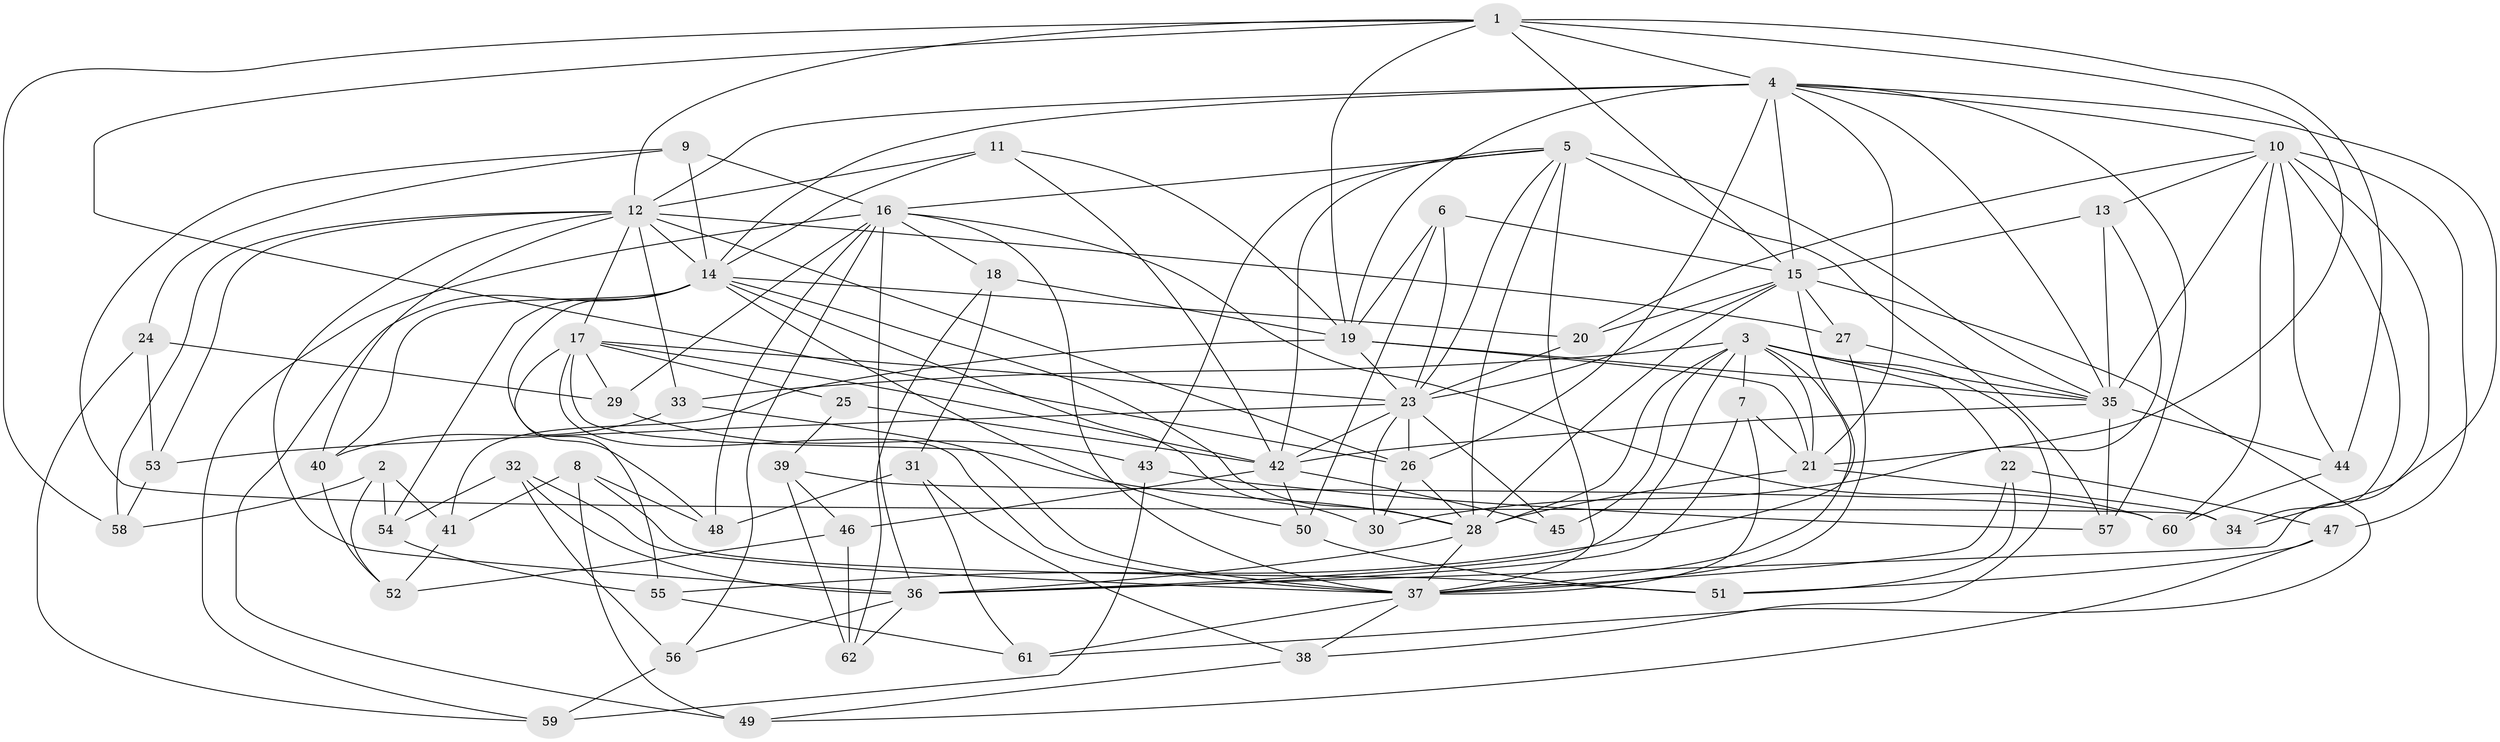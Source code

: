 // original degree distribution, {4: 1.0}
// Generated by graph-tools (version 1.1) at 2025/38/03/09/25 02:38:11]
// undirected, 62 vertices, 175 edges
graph export_dot {
graph [start="1"]
  node [color=gray90,style=filled];
  1;
  2;
  3;
  4;
  5;
  6;
  7;
  8;
  9;
  10;
  11;
  12;
  13;
  14;
  15;
  16;
  17;
  18;
  19;
  20;
  21;
  22;
  23;
  24;
  25;
  26;
  27;
  28;
  29;
  30;
  31;
  32;
  33;
  34;
  35;
  36;
  37;
  38;
  39;
  40;
  41;
  42;
  43;
  44;
  45;
  46;
  47;
  48;
  49;
  50;
  51;
  52;
  53;
  54;
  55;
  56;
  57;
  58;
  59;
  60;
  61;
  62;
  1 -- 4 [weight=1.0];
  1 -- 12 [weight=1.0];
  1 -- 15 [weight=1.0];
  1 -- 19 [weight=1.0];
  1 -- 21 [weight=2.0];
  1 -- 26 [weight=2.0];
  1 -- 44 [weight=1.0];
  1 -- 58 [weight=1.0];
  2 -- 41 [weight=1.0];
  2 -- 52 [weight=1.0];
  2 -- 54 [weight=1.0];
  2 -- 58 [weight=1.0];
  3 -- 7 [weight=1.0];
  3 -- 21 [weight=1.0];
  3 -- 22 [weight=1.0];
  3 -- 28 [weight=2.0];
  3 -- 33 [weight=1.0];
  3 -- 35 [weight=1.0];
  3 -- 36 [weight=1.0];
  3 -- 37 [weight=1.0];
  3 -- 38 [weight=1.0];
  3 -- 45 [weight=2.0];
  4 -- 10 [weight=1.0];
  4 -- 12 [weight=1.0];
  4 -- 14 [weight=1.0];
  4 -- 15 [weight=1.0];
  4 -- 19 [weight=2.0];
  4 -- 21 [weight=1.0];
  4 -- 26 [weight=1.0];
  4 -- 34 [weight=1.0];
  4 -- 35 [weight=1.0];
  4 -- 57 [weight=1.0];
  5 -- 16 [weight=1.0];
  5 -- 23 [weight=1.0];
  5 -- 28 [weight=1.0];
  5 -- 35 [weight=3.0];
  5 -- 37 [weight=1.0];
  5 -- 42 [weight=1.0];
  5 -- 43 [weight=1.0];
  5 -- 57 [weight=1.0];
  6 -- 15 [weight=1.0];
  6 -- 19 [weight=1.0];
  6 -- 23 [weight=1.0];
  6 -- 50 [weight=1.0];
  7 -- 21 [weight=1.0];
  7 -- 36 [weight=1.0];
  7 -- 37 [weight=1.0];
  8 -- 41 [weight=1.0];
  8 -- 48 [weight=1.0];
  8 -- 49 [weight=1.0];
  8 -- 51 [weight=1.0];
  9 -- 14 [weight=1.0];
  9 -- 16 [weight=1.0];
  9 -- 24 [weight=1.0];
  9 -- 34 [weight=1.0];
  10 -- 13 [weight=1.0];
  10 -- 20 [weight=1.0];
  10 -- 34 [weight=1.0];
  10 -- 35 [weight=1.0];
  10 -- 36 [weight=2.0];
  10 -- 44 [weight=1.0];
  10 -- 47 [weight=1.0];
  10 -- 60 [weight=1.0];
  11 -- 12 [weight=1.0];
  11 -- 14 [weight=1.0];
  11 -- 19 [weight=1.0];
  11 -- 42 [weight=1.0];
  12 -- 14 [weight=1.0];
  12 -- 17 [weight=1.0];
  12 -- 26 [weight=1.0];
  12 -- 27 [weight=1.0];
  12 -- 33 [weight=1.0];
  12 -- 36 [weight=1.0];
  12 -- 40 [weight=1.0];
  12 -- 53 [weight=1.0];
  12 -- 58 [weight=1.0];
  13 -- 15 [weight=1.0];
  13 -- 30 [weight=1.0];
  13 -- 35 [weight=1.0];
  14 -- 20 [weight=1.0];
  14 -- 28 [weight=1.0];
  14 -- 30 [weight=1.0];
  14 -- 40 [weight=1.0];
  14 -- 48 [weight=1.0];
  14 -- 49 [weight=1.0];
  14 -- 50 [weight=1.0];
  14 -- 54 [weight=1.0];
  15 -- 20 [weight=1.0];
  15 -- 23 [weight=1.0];
  15 -- 27 [weight=1.0];
  15 -- 28 [weight=1.0];
  15 -- 55 [weight=1.0];
  15 -- 61 [weight=1.0];
  16 -- 18 [weight=1.0];
  16 -- 29 [weight=1.0];
  16 -- 36 [weight=1.0];
  16 -- 37 [weight=1.0];
  16 -- 48 [weight=1.0];
  16 -- 56 [weight=1.0];
  16 -- 59 [weight=1.0];
  16 -- 60 [weight=1.0];
  17 -- 23 [weight=1.0];
  17 -- 25 [weight=1.0];
  17 -- 28 [weight=1.0];
  17 -- 29 [weight=1.0];
  17 -- 37 [weight=1.0];
  17 -- 42 [weight=1.0];
  17 -- 55 [weight=1.0];
  18 -- 19 [weight=1.0];
  18 -- 31 [weight=1.0];
  18 -- 62 [weight=1.0];
  19 -- 21 [weight=1.0];
  19 -- 23 [weight=1.0];
  19 -- 35 [weight=1.0];
  19 -- 41 [weight=1.0];
  20 -- 23 [weight=1.0];
  21 -- 28 [weight=1.0];
  21 -- 34 [weight=1.0];
  22 -- 37 [weight=1.0];
  22 -- 47 [weight=1.0];
  22 -- 51 [weight=1.0];
  23 -- 26 [weight=2.0];
  23 -- 30 [weight=1.0];
  23 -- 42 [weight=1.0];
  23 -- 45 [weight=1.0];
  23 -- 53 [weight=1.0];
  24 -- 29 [weight=1.0];
  24 -- 53 [weight=1.0];
  24 -- 59 [weight=1.0];
  25 -- 39 [weight=1.0];
  25 -- 42 [weight=2.0];
  26 -- 28 [weight=1.0];
  26 -- 30 [weight=1.0];
  27 -- 35 [weight=1.0];
  27 -- 37 [weight=1.0];
  28 -- 36 [weight=1.0];
  28 -- 37 [weight=1.0];
  29 -- 43 [weight=1.0];
  31 -- 38 [weight=1.0];
  31 -- 48 [weight=1.0];
  31 -- 61 [weight=1.0];
  32 -- 36 [weight=1.0];
  32 -- 37 [weight=1.0];
  32 -- 54 [weight=1.0];
  32 -- 56 [weight=1.0];
  33 -- 37 [weight=1.0];
  33 -- 40 [weight=1.0];
  35 -- 42 [weight=1.0];
  35 -- 44 [weight=1.0];
  35 -- 57 [weight=1.0];
  36 -- 56 [weight=1.0];
  36 -- 62 [weight=1.0];
  37 -- 38 [weight=1.0];
  37 -- 61 [weight=1.0];
  38 -- 49 [weight=1.0];
  39 -- 46 [weight=1.0];
  39 -- 60 [weight=1.0];
  39 -- 62 [weight=1.0];
  40 -- 52 [weight=1.0];
  41 -- 52 [weight=1.0];
  42 -- 45 [weight=1.0];
  42 -- 46 [weight=1.0];
  42 -- 50 [weight=1.0];
  43 -- 57 [weight=1.0];
  43 -- 59 [weight=1.0];
  44 -- 60 [weight=1.0];
  46 -- 52 [weight=1.0];
  46 -- 62 [weight=1.0];
  47 -- 49 [weight=1.0];
  47 -- 51 [weight=1.0];
  50 -- 51 [weight=1.0];
  53 -- 58 [weight=1.0];
  54 -- 55 [weight=1.0];
  55 -- 61 [weight=1.0];
  56 -- 59 [weight=1.0];
}
